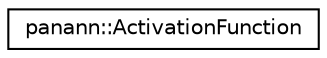 digraph "Graphical Class Hierarchy"
{
  edge [fontname="Helvetica",fontsize="10",labelfontname="Helvetica",labelfontsize="10"];
  node [fontname="Helvetica",fontsize="10",shape=record];
  rankdir="LR";
  Node0 [label="panann::ActivationFunction",height=0.2,width=0.4,color="black", fillcolor="white", style="filled",URL="$classpanann_1_1ActivationFunction.html"];
}
